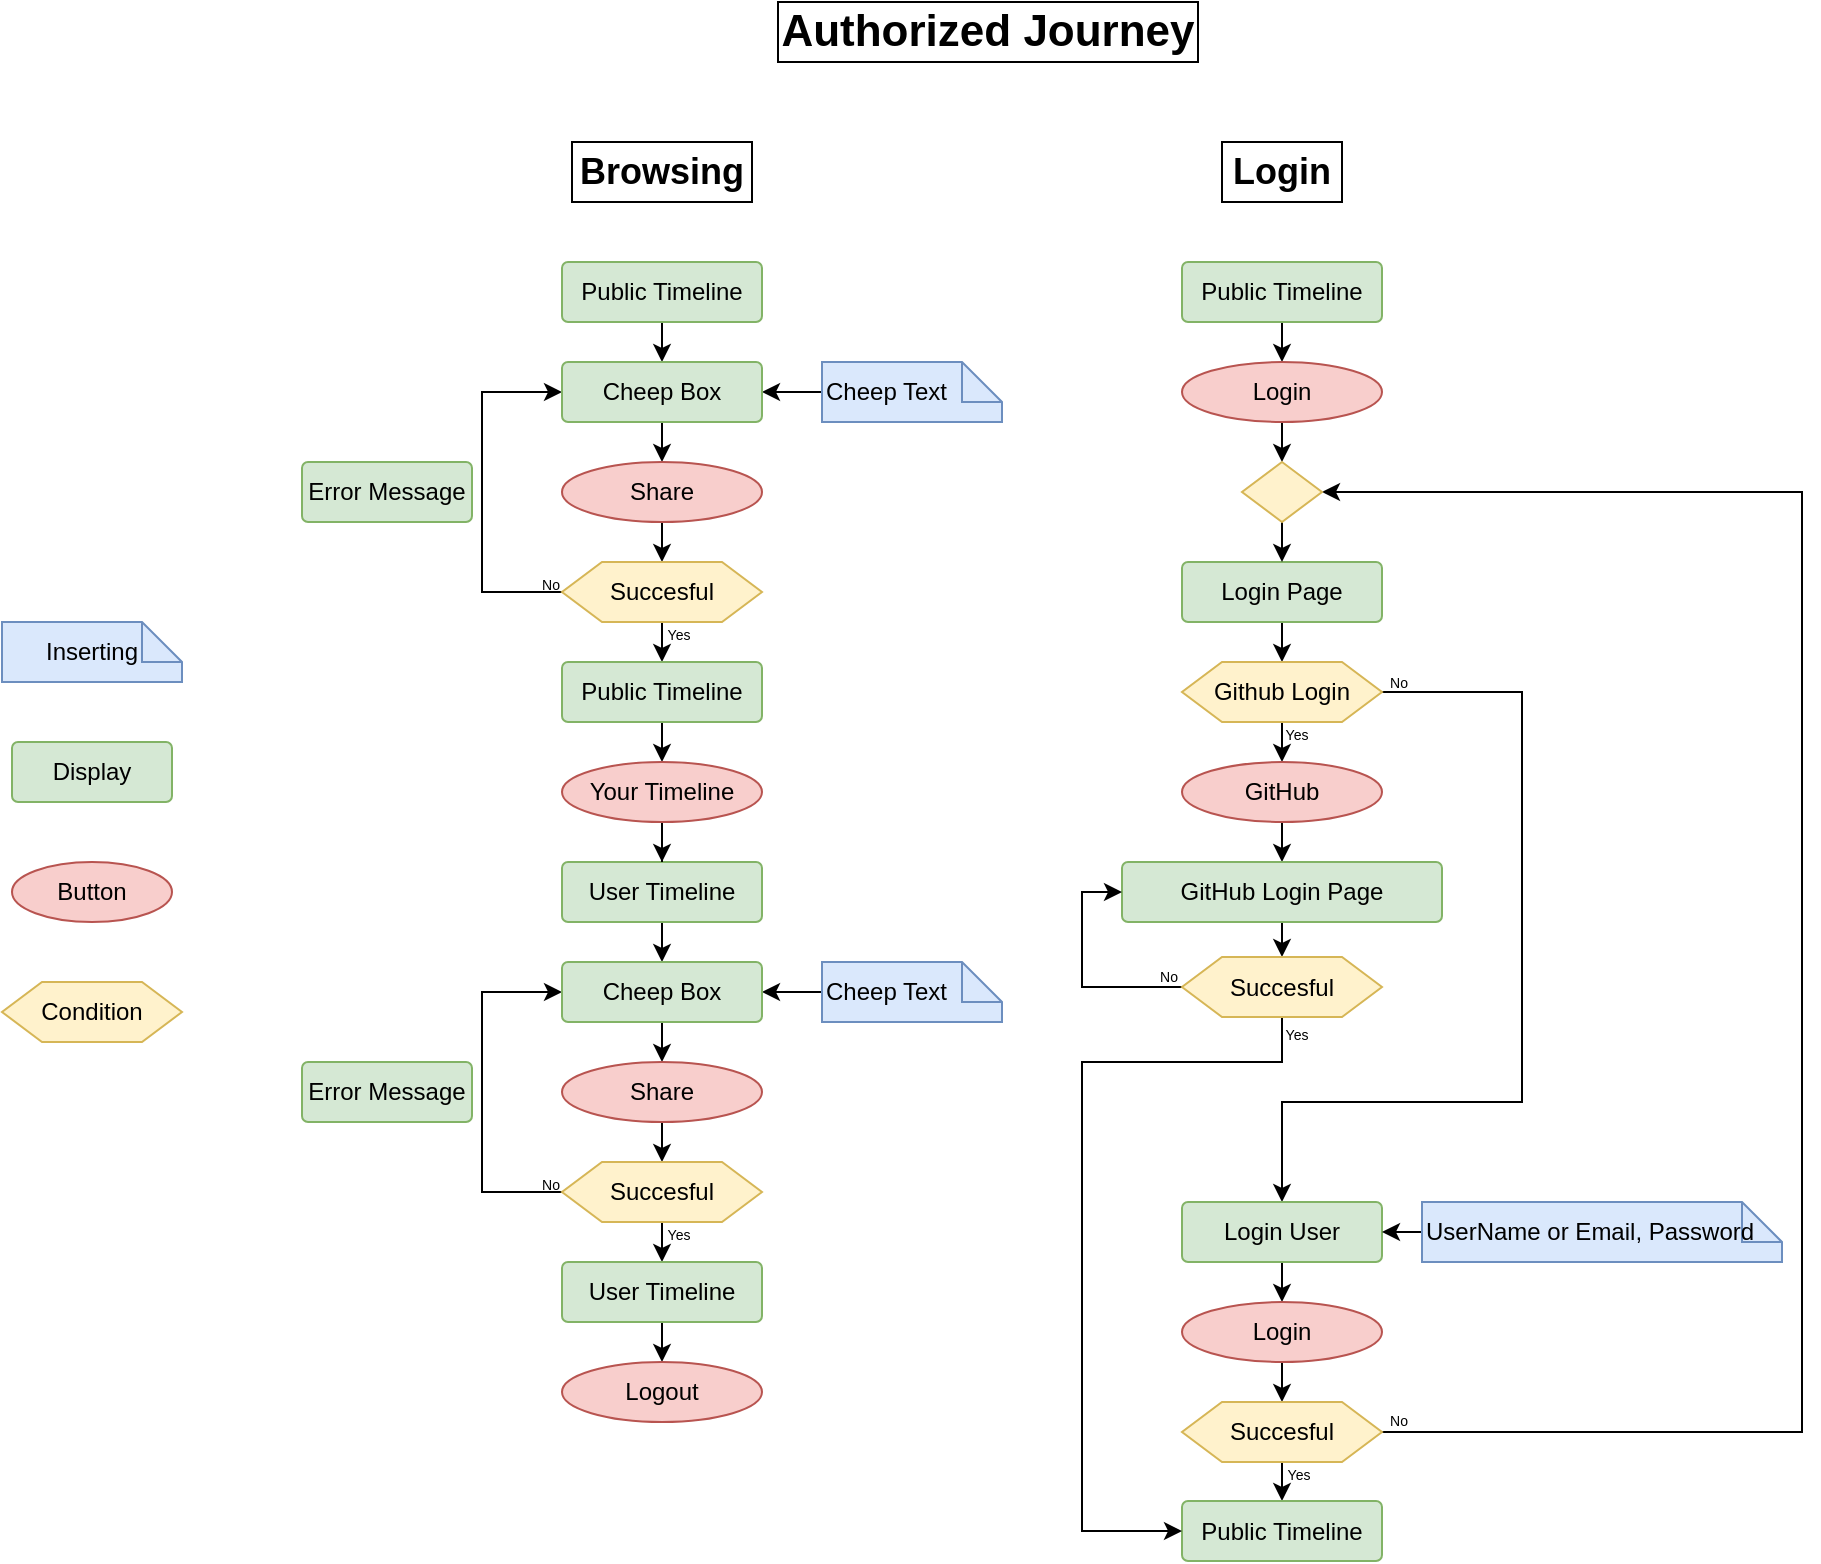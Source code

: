 <mxfile version="25.0.3">
  <diagram name="Side-1" id="wtySHdPiUahqh2xDonqv">
    <mxGraphModel dx="1763" dy="924" grid="0" gridSize="10" guides="1" tooltips="1" connect="1" arrows="1" fold="1" page="0" pageScale="1" pageWidth="827" pageHeight="1169" math="0" shadow="0">
      <root>
        <mxCell id="0" />
        <mxCell id="1" parent="0" />
        <mxCell id="CZTcMMlewTJvzk4eFRu1-1" style="edgeStyle=orthogonalEdgeStyle;rounded=0;orthogonalLoop=1;jettySize=auto;html=1;exitX=0.5;exitY=1;exitDx=0;exitDy=0;entryX=0.5;entryY=0;entryDx=0;entryDy=0;" edge="1" parent="1" source="CZTcMMlewTJvzk4eFRu1-2" target="CZTcMMlewTJvzk4eFRu1-4">
          <mxGeometry relative="1" as="geometry" />
        </mxCell>
        <mxCell id="CZTcMMlewTJvzk4eFRu1-2" value="Public Timeline" style="rounded=1;arcSize=10;whiteSpace=wrap;html=1;align=center;fillColor=#d5e8d4;strokeColor=#82b366;" vertex="1" parent="1">
          <mxGeometry x="480" y="140" width="100" height="30" as="geometry" />
        </mxCell>
        <mxCell id="CZTcMMlewTJvzk4eFRu1-3" style="edgeStyle=orthogonalEdgeStyle;rounded=0;orthogonalLoop=1;jettySize=auto;html=1;exitX=0.5;exitY=1;exitDx=0;exitDy=0;entryX=0.5;entryY=0;entryDx=0;entryDy=0;" edge="1" parent="1" source="CZTcMMlewTJvzk4eFRu1-4" target="CZTcMMlewTJvzk4eFRu1-25">
          <mxGeometry relative="1" as="geometry" />
        </mxCell>
        <mxCell id="CZTcMMlewTJvzk4eFRu1-4" value="Login" style="ellipse;whiteSpace=wrap;html=1;fillColor=#f8cecc;strokeColor=#b85450;" vertex="1" parent="1">
          <mxGeometry x="480" y="190" width="100" height="30" as="geometry" />
        </mxCell>
        <mxCell id="CZTcMMlewTJvzk4eFRu1-5" style="edgeStyle=orthogonalEdgeStyle;rounded=0;orthogonalLoop=1;jettySize=auto;html=1;exitX=0.5;exitY=1;exitDx=0;exitDy=0;entryX=0.5;entryY=0;entryDx=0;entryDy=0;" edge="1" parent="1" source="CZTcMMlewTJvzk4eFRu1-6" target="CZTcMMlewTJvzk4eFRu1-9">
          <mxGeometry relative="1" as="geometry" />
        </mxCell>
        <mxCell id="CZTcMMlewTJvzk4eFRu1-6" value="Login Page" style="rounded=1;arcSize=10;whiteSpace=wrap;html=1;align=center;fillColor=#d5e8d4;strokeColor=#82b366;" vertex="1" parent="1">
          <mxGeometry x="480" y="290" width="100" height="30" as="geometry" />
        </mxCell>
        <mxCell id="CZTcMMlewTJvzk4eFRu1-7" style="edgeStyle=orthogonalEdgeStyle;rounded=0;orthogonalLoop=1;jettySize=auto;html=1;exitX=0.5;exitY=1;exitDx=0;exitDy=0;entryX=0.5;entryY=0;entryDx=0;entryDy=0;" edge="1" parent="1" source="CZTcMMlewTJvzk4eFRu1-9" target="CZTcMMlewTJvzk4eFRu1-11">
          <mxGeometry relative="1" as="geometry" />
        </mxCell>
        <mxCell id="CZTcMMlewTJvzk4eFRu1-8" style="edgeStyle=orthogonalEdgeStyle;rounded=0;orthogonalLoop=1;jettySize=auto;html=1;exitX=1;exitY=0.5;exitDx=0;exitDy=0;entryX=0.5;entryY=0;entryDx=0;entryDy=0;" edge="1" parent="1" source="CZTcMMlewTJvzk4eFRu1-9" target="CZTcMMlewTJvzk4eFRu1-15">
          <mxGeometry relative="1" as="geometry">
            <Array as="points">
              <mxPoint x="650" y="355" />
              <mxPoint x="650" y="560" />
              <mxPoint x="530" y="560" />
            </Array>
          </mxGeometry>
        </mxCell>
        <mxCell id="CZTcMMlewTJvzk4eFRu1-9" value="Github Login" style="shape=hexagon;perimeter=hexagonPerimeter2;whiteSpace=wrap;html=1;fixedSize=1;fillColor=#fff2cc;strokeColor=#d6b656;" vertex="1" parent="1">
          <mxGeometry x="480" y="340" width="100" height="30" as="geometry" />
        </mxCell>
        <mxCell id="CZTcMMlewTJvzk4eFRu1-10" style="edgeStyle=orthogonalEdgeStyle;rounded=0;orthogonalLoop=1;jettySize=auto;html=1;exitX=0.5;exitY=1;exitDx=0;exitDy=0;entryX=0.5;entryY=0;entryDx=0;entryDy=0;" edge="1" parent="1" source="CZTcMMlewTJvzk4eFRu1-11" target="CZTcMMlewTJvzk4eFRu1-13">
          <mxGeometry relative="1" as="geometry" />
        </mxCell>
        <mxCell id="CZTcMMlewTJvzk4eFRu1-11" value="GitHub" style="ellipse;whiteSpace=wrap;html=1;fillColor=#f8cecc;strokeColor=#b85450;" vertex="1" parent="1">
          <mxGeometry x="480" y="390" width="100" height="30" as="geometry" />
        </mxCell>
        <mxCell id="CZTcMMlewTJvzk4eFRu1-12" style="edgeStyle=orthogonalEdgeStyle;rounded=0;orthogonalLoop=1;jettySize=auto;html=1;exitX=0.5;exitY=1;exitDx=0;exitDy=0;entryX=0.5;entryY=0;entryDx=0;entryDy=0;" edge="1" parent="1" source="CZTcMMlewTJvzk4eFRu1-13" target="CZTcMMlewTJvzk4eFRu1-32">
          <mxGeometry relative="1" as="geometry" />
        </mxCell>
        <mxCell id="CZTcMMlewTJvzk4eFRu1-13" value="GitHub Login Page" style="rounded=1;arcSize=10;whiteSpace=wrap;html=1;align=center;fillColor=#d5e8d4;strokeColor=#82b366;" vertex="1" parent="1">
          <mxGeometry x="450" y="440" width="160" height="30" as="geometry" />
        </mxCell>
        <mxCell id="CZTcMMlewTJvzk4eFRu1-14" style="edgeStyle=orthogonalEdgeStyle;rounded=0;orthogonalLoop=1;jettySize=auto;html=1;exitX=0.5;exitY=1;exitDx=0;exitDy=0;entryX=0.5;entryY=0;entryDx=0;entryDy=0;" edge="1" parent="1" source="CZTcMMlewTJvzk4eFRu1-15" target="CZTcMMlewTJvzk4eFRu1-19">
          <mxGeometry relative="1" as="geometry" />
        </mxCell>
        <mxCell id="CZTcMMlewTJvzk4eFRu1-15" value="Login User" style="rounded=1;arcSize=10;whiteSpace=wrap;html=1;align=center;fillColor=#d5e8d4;strokeColor=#82b366;" vertex="1" parent="1">
          <mxGeometry x="480" y="610" width="100" height="30" as="geometry" />
        </mxCell>
        <mxCell id="CZTcMMlewTJvzk4eFRu1-16" style="edgeStyle=orthogonalEdgeStyle;rounded=0;orthogonalLoop=1;jettySize=auto;html=1;exitX=0;exitY=0.5;exitDx=0;exitDy=0;exitPerimeter=0;entryX=1;entryY=0.5;entryDx=0;entryDy=0;" edge="1" parent="1" source="CZTcMMlewTJvzk4eFRu1-17" target="CZTcMMlewTJvzk4eFRu1-15">
          <mxGeometry relative="1" as="geometry" />
        </mxCell>
        <mxCell id="CZTcMMlewTJvzk4eFRu1-17" value="UserName or Email,&amp;nbsp;&lt;span style=&quot;background-color: initial;&quot;&gt;Password&lt;/span&gt;" style="shape=note;size=20;whiteSpace=wrap;html=1;fillColor=#dae8fc;strokeColor=#6c8ebf;align=left;" vertex="1" parent="1">
          <mxGeometry x="600" y="610" width="180" height="30" as="geometry" />
        </mxCell>
        <mxCell id="CZTcMMlewTJvzk4eFRu1-18" style="edgeStyle=orthogonalEdgeStyle;rounded=0;orthogonalLoop=1;jettySize=auto;html=1;exitX=0.5;exitY=1;exitDx=0;exitDy=0;entryX=0.5;entryY=0;entryDx=0;entryDy=0;" edge="1" parent="1" source="CZTcMMlewTJvzk4eFRu1-19" target="CZTcMMlewTJvzk4eFRu1-22">
          <mxGeometry relative="1" as="geometry" />
        </mxCell>
        <mxCell id="CZTcMMlewTJvzk4eFRu1-19" value="Login" style="ellipse;whiteSpace=wrap;html=1;fillColor=#f8cecc;strokeColor=#b85450;" vertex="1" parent="1">
          <mxGeometry x="480" y="660" width="100" height="30" as="geometry" />
        </mxCell>
        <mxCell id="CZTcMMlewTJvzk4eFRu1-20" style="edgeStyle=orthogonalEdgeStyle;rounded=0;orthogonalLoop=1;jettySize=auto;html=1;exitX=0.5;exitY=1;exitDx=0;exitDy=0;entryX=0.5;entryY=0;entryDx=0;entryDy=0;" edge="1" parent="1" source="CZTcMMlewTJvzk4eFRu1-22" target="CZTcMMlewTJvzk4eFRu1-23">
          <mxGeometry relative="1" as="geometry" />
        </mxCell>
        <mxCell id="CZTcMMlewTJvzk4eFRu1-21" style="edgeStyle=orthogonalEdgeStyle;rounded=0;orthogonalLoop=1;jettySize=auto;html=1;exitX=1;exitY=0.5;exitDx=0;exitDy=0;entryX=1;entryY=0.5;entryDx=0;entryDy=0;" edge="1" parent="1" source="CZTcMMlewTJvzk4eFRu1-22" target="CZTcMMlewTJvzk4eFRu1-25">
          <mxGeometry relative="1" as="geometry">
            <Array as="points">
              <mxPoint x="790" y="725" />
              <mxPoint x="790" y="255" />
            </Array>
          </mxGeometry>
        </mxCell>
        <mxCell id="CZTcMMlewTJvzk4eFRu1-22" value="Succesful" style="shape=hexagon;perimeter=hexagonPerimeter2;whiteSpace=wrap;html=1;fixedSize=1;fillColor=#fff2cc;strokeColor=#d6b656;" vertex="1" parent="1">
          <mxGeometry x="480" y="710" width="100" height="30" as="geometry" />
        </mxCell>
        <mxCell id="CZTcMMlewTJvzk4eFRu1-23" value="Public Timeline" style="rounded=1;arcSize=10;whiteSpace=wrap;html=1;align=center;fillColor=#d5e8d4;strokeColor=#82b366;" vertex="1" parent="1">
          <mxGeometry x="480" y="759.5" width="100" height="30" as="geometry" />
        </mxCell>
        <mxCell id="CZTcMMlewTJvzk4eFRu1-24" style="edgeStyle=orthogonalEdgeStyle;rounded=0;orthogonalLoop=1;jettySize=auto;html=1;exitX=0.5;exitY=1;exitDx=0;exitDy=0;entryX=0.5;entryY=0;entryDx=0;entryDy=0;" edge="1" parent="1" source="CZTcMMlewTJvzk4eFRu1-25" target="CZTcMMlewTJvzk4eFRu1-6">
          <mxGeometry relative="1" as="geometry" />
        </mxCell>
        <mxCell id="CZTcMMlewTJvzk4eFRu1-25" value="" style="shape=hexagon;perimeter=hexagonPerimeter2;whiteSpace=wrap;html=1;fixedSize=1;fillColor=#fff2cc;strokeColor=#d6b656;size=40;" vertex="1" parent="1">
          <mxGeometry x="510" y="240" width="40" height="30" as="geometry" />
        </mxCell>
        <mxCell id="CZTcMMlewTJvzk4eFRu1-26" value="&lt;font style=&quot;font-size: 7px;&quot;&gt;Yes&lt;/font&gt;" style="text;html=1;align=center;verticalAlign=middle;resizable=0;points=[];autosize=1;strokeColor=none;fillColor=none;" vertex="1" parent="1">
          <mxGeometry x="522" y="360" width="30" height="30" as="geometry" />
        </mxCell>
        <mxCell id="CZTcMMlewTJvzk4eFRu1-27" value="&lt;font style=&quot;font-size: 7px;&quot;&gt;Yes&lt;/font&gt;" style="text;html=1;align=center;verticalAlign=middle;resizable=0;points=[];autosize=1;strokeColor=none;fillColor=none;" vertex="1" parent="1">
          <mxGeometry x="523" y="729.5" width="30" height="30" as="geometry" />
        </mxCell>
        <mxCell id="CZTcMMlewTJvzk4eFRu1-28" value="&lt;font style=&quot;font-size: 7px;&quot;&gt;No&lt;/font&gt;" style="text;html=1;align=center;verticalAlign=middle;resizable=0;points=[];autosize=1;strokeColor=none;fillColor=none;" vertex="1" parent="1">
          <mxGeometry x="573" y="702.5" width="30" height="30" as="geometry" />
        </mxCell>
        <mxCell id="CZTcMMlewTJvzk4eFRu1-29" value="&lt;font style=&quot;font-size: 7px;&quot;&gt;No&lt;/font&gt;" style="text;html=1;align=center;verticalAlign=middle;resizable=0;points=[];autosize=1;strokeColor=none;fillColor=none;" vertex="1" parent="1">
          <mxGeometry x="573" y="334" width="30" height="30" as="geometry" />
        </mxCell>
        <mxCell id="CZTcMMlewTJvzk4eFRu1-30" style="edgeStyle=orthogonalEdgeStyle;rounded=0;orthogonalLoop=1;jettySize=auto;html=1;exitX=0.5;exitY=1;exitDx=0;exitDy=0;entryX=0;entryY=0.5;entryDx=0;entryDy=0;" edge="1" parent="1" source="CZTcMMlewTJvzk4eFRu1-32" target="CZTcMMlewTJvzk4eFRu1-23">
          <mxGeometry relative="1" as="geometry">
            <mxPoint x="530" y="537.5" as="targetPoint" />
            <Array as="points">
              <mxPoint x="530" y="540" />
              <mxPoint x="430" y="540" />
              <mxPoint x="430" y="775" />
            </Array>
          </mxGeometry>
        </mxCell>
        <mxCell id="CZTcMMlewTJvzk4eFRu1-31" style="edgeStyle=orthogonalEdgeStyle;rounded=0;orthogonalLoop=1;jettySize=auto;html=1;exitX=0;exitY=0.5;exitDx=0;exitDy=0;entryX=0;entryY=0.5;entryDx=0;entryDy=0;" edge="1" parent="1" source="CZTcMMlewTJvzk4eFRu1-32" target="CZTcMMlewTJvzk4eFRu1-13">
          <mxGeometry relative="1" as="geometry" />
        </mxCell>
        <mxCell id="CZTcMMlewTJvzk4eFRu1-32" value="Succesful" style="shape=hexagon;perimeter=hexagonPerimeter2;whiteSpace=wrap;html=1;fixedSize=1;fillColor=#fff2cc;strokeColor=#d6b656;" vertex="1" parent="1">
          <mxGeometry x="480" y="487.5" width="100" height="30" as="geometry" />
        </mxCell>
        <mxCell id="CZTcMMlewTJvzk4eFRu1-33" value="&lt;font style=&quot;font-size: 7px;&quot;&gt;Yes&lt;/font&gt;" style="text;html=1;align=center;verticalAlign=middle;resizable=0;points=[];autosize=1;strokeColor=none;fillColor=none;" vertex="1" parent="1">
          <mxGeometry x="522" y="510" width="30" height="30" as="geometry" />
        </mxCell>
        <mxCell id="CZTcMMlewTJvzk4eFRu1-34" value="&lt;font style=&quot;font-size: 7px;&quot;&gt;No&lt;/font&gt;" style="text;html=1;align=center;verticalAlign=middle;resizable=0;points=[];autosize=1;strokeColor=none;fillColor=none;" vertex="1" parent="1">
          <mxGeometry x="458" y="481" width="30" height="30" as="geometry" />
        </mxCell>
        <mxCell id="CZTcMMlewTJvzk4eFRu1-35" style="edgeStyle=orthogonalEdgeStyle;rounded=0;orthogonalLoop=1;jettySize=auto;html=1;exitX=0.5;exitY=1;exitDx=0;exitDy=0;entryX=0.5;entryY=0;entryDx=0;entryDy=0;" edge="1" parent="1" source="CZTcMMlewTJvzk4eFRu1-36">
          <mxGeometry relative="1" as="geometry">
            <mxPoint x="220" y="190" as="targetPoint" />
          </mxGeometry>
        </mxCell>
        <mxCell id="CZTcMMlewTJvzk4eFRu1-36" value="Public Timeline" style="rounded=1;arcSize=10;whiteSpace=wrap;html=1;align=center;fillColor=#d5e8d4;strokeColor=#82b366;" vertex="1" parent="1">
          <mxGeometry x="170" y="140" width="100" height="30" as="geometry" />
        </mxCell>
        <mxCell id="CZTcMMlewTJvzk4eFRu1-37" style="edgeStyle=orthogonalEdgeStyle;rounded=0;orthogonalLoop=1;jettySize=auto;html=1;exitX=0.5;exitY=1;exitDx=0;exitDy=0;entryX=0.5;entryY=0;entryDx=0;entryDy=0;" edge="1" parent="1">
          <mxGeometry relative="1" as="geometry">
            <mxPoint x="220" y="220" as="sourcePoint" />
            <mxPoint x="220" y="240" as="targetPoint" />
          </mxGeometry>
        </mxCell>
        <mxCell id="CZTcMMlewTJvzk4eFRu1-38" style="edgeStyle=orthogonalEdgeStyle;rounded=0;orthogonalLoop=1;jettySize=auto;html=1;exitX=0.5;exitY=1;exitDx=0;exitDy=0;entryX=0.5;entryY=0;entryDx=0;entryDy=0;" edge="1" parent="1">
          <mxGeometry relative="1" as="geometry">
            <mxPoint x="220" y="320" as="sourcePoint" />
            <mxPoint x="220" y="340" as="targetPoint" />
          </mxGeometry>
        </mxCell>
        <mxCell id="CZTcMMlewTJvzk4eFRu1-39" style="edgeStyle=orthogonalEdgeStyle;rounded=0;orthogonalLoop=1;jettySize=auto;html=1;exitX=0;exitY=0.5;exitDx=0;exitDy=0;entryX=0;entryY=0.5;entryDx=0;entryDy=0;" edge="1" parent="1" source="CZTcMMlewTJvzk4eFRu1-47" target="CZTcMMlewTJvzk4eFRu1-45">
          <mxGeometry relative="1" as="geometry">
            <Array as="points">
              <mxPoint x="130" y="305" />
              <mxPoint x="130" y="205" />
            </Array>
            <mxPoint x="330" y="260" as="targetPoint" />
          </mxGeometry>
        </mxCell>
        <mxCell id="CZTcMMlewTJvzk4eFRu1-40" style="edgeStyle=orthogonalEdgeStyle;rounded=0;orthogonalLoop=1;jettySize=auto;html=1;exitX=0;exitY=0.5;exitDx=0;exitDy=0;exitPerimeter=0;entryX=1;entryY=0.5;entryDx=0;entryDy=0;" edge="1" parent="1" source="CZTcMMlewTJvzk4eFRu1-41" target="CZTcMMlewTJvzk4eFRu1-45">
          <mxGeometry relative="1" as="geometry" />
        </mxCell>
        <mxCell id="CZTcMMlewTJvzk4eFRu1-41" value="Cheep Text" style="shape=note;size=20;whiteSpace=wrap;html=1;fillColor=#dae8fc;strokeColor=#6c8ebf;align=left;" vertex="1" parent="1">
          <mxGeometry x="300" y="190" width="90" height="30" as="geometry" />
        </mxCell>
        <mxCell id="CZTcMMlewTJvzk4eFRu1-42" style="edgeStyle=orthogonalEdgeStyle;rounded=0;orthogonalLoop=1;jettySize=auto;html=1;exitX=0.5;exitY=1;exitDx=0;exitDy=0;entryX=0.5;entryY=0;entryDx=0;entryDy=0;" edge="1" parent="1">
          <mxGeometry relative="1" as="geometry">
            <mxPoint x="220" y="270" as="sourcePoint" />
            <mxPoint x="220" y="290" as="targetPoint" />
          </mxGeometry>
        </mxCell>
        <mxCell id="CZTcMMlewTJvzk4eFRu1-43" value="&lt;font style=&quot;font-size: 7px;&quot;&gt;Yes&lt;/font&gt;" style="text;html=1;align=center;verticalAlign=middle;resizable=0;points=[];autosize=1;strokeColor=none;fillColor=none;" vertex="1" parent="1">
          <mxGeometry x="213" y="310" width="30" height="30" as="geometry" />
        </mxCell>
        <mxCell id="CZTcMMlewTJvzk4eFRu1-44" value="&lt;font style=&quot;font-size: 7px;&quot;&gt;No&lt;/font&gt;" style="text;html=1;align=center;verticalAlign=middle;resizable=0;points=[];autosize=1;strokeColor=none;fillColor=none;" vertex="1" parent="1">
          <mxGeometry x="149" y="285" width="30" height="30" as="geometry" />
        </mxCell>
        <mxCell id="CZTcMMlewTJvzk4eFRu1-45" value="Cheep Box" style="rounded=1;arcSize=10;whiteSpace=wrap;html=1;align=center;fillColor=#d5e8d4;strokeColor=#82b366;" vertex="1" parent="1">
          <mxGeometry x="170" y="190" width="100" height="30" as="geometry" />
        </mxCell>
        <mxCell id="CZTcMMlewTJvzk4eFRu1-46" value="Share" style="ellipse;whiteSpace=wrap;html=1;fillColor=#f8cecc;strokeColor=#b85450;" vertex="1" parent="1">
          <mxGeometry x="170" y="240" width="100" height="30" as="geometry" />
        </mxCell>
        <mxCell id="CZTcMMlewTJvzk4eFRu1-47" value="Succesful" style="shape=hexagon;perimeter=hexagonPerimeter2;whiteSpace=wrap;html=1;fixedSize=1;fillColor=#fff2cc;strokeColor=#d6b656;" vertex="1" parent="1">
          <mxGeometry x="170" y="290" width="100" height="30" as="geometry" />
        </mxCell>
        <mxCell id="CZTcMMlewTJvzk4eFRu1-48" style="edgeStyle=orthogonalEdgeStyle;rounded=0;orthogonalLoop=1;jettySize=auto;html=1;exitX=0.5;exitY=1;exitDx=0;exitDy=0;entryX=0.5;entryY=0;entryDx=0;entryDy=0;" edge="1" parent="1" source="CZTcMMlewTJvzk4eFRu1-49" target="CZTcMMlewTJvzk4eFRu1-68">
          <mxGeometry relative="1" as="geometry" />
        </mxCell>
        <mxCell id="CZTcMMlewTJvzk4eFRu1-49" value="Public Timeline" style="rounded=1;arcSize=10;whiteSpace=wrap;html=1;align=center;fillColor=#d5e8d4;strokeColor=#82b366;" vertex="1" parent="1">
          <mxGeometry x="170" y="340" width="100" height="30" as="geometry" />
        </mxCell>
        <mxCell id="CZTcMMlewTJvzk4eFRu1-50" value="Error Message" style="rounded=1;arcSize=10;whiteSpace=wrap;html=1;align=center;fillColor=#d5e8d4;strokeColor=#82b366;" vertex="1" parent="1">
          <mxGeometry x="40" y="240" width="85" height="30" as="geometry" />
        </mxCell>
        <mxCell id="CZTcMMlewTJvzk4eFRu1-51" style="edgeStyle=orthogonalEdgeStyle;rounded=0;orthogonalLoop=1;jettySize=auto;html=1;exitX=0.5;exitY=1;exitDx=0;exitDy=0;entryX=0.5;entryY=0;entryDx=0;entryDy=0;" edge="1" parent="1" source="CZTcMMlewTJvzk4eFRu1-52">
          <mxGeometry relative="1" as="geometry">
            <mxPoint x="220" y="490" as="targetPoint" />
          </mxGeometry>
        </mxCell>
        <mxCell id="CZTcMMlewTJvzk4eFRu1-52" value="User Timeline" style="rounded=1;arcSize=10;whiteSpace=wrap;html=1;align=center;fillColor=#d5e8d4;strokeColor=#82b366;" vertex="1" parent="1">
          <mxGeometry x="170" y="440" width="100" height="30" as="geometry" />
        </mxCell>
        <mxCell id="CZTcMMlewTJvzk4eFRu1-53" style="edgeStyle=orthogonalEdgeStyle;rounded=0;orthogonalLoop=1;jettySize=auto;html=1;exitX=0.5;exitY=1;exitDx=0;exitDy=0;entryX=0.5;entryY=0;entryDx=0;entryDy=0;" edge="1" parent="1">
          <mxGeometry relative="1" as="geometry">
            <mxPoint x="220" y="520" as="sourcePoint" />
            <mxPoint x="220" y="540" as="targetPoint" />
          </mxGeometry>
        </mxCell>
        <mxCell id="CZTcMMlewTJvzk4eFRu1-54" style="edgeStyle=orthogonalEdgeStyle;rounded=0;orthogonalLoop=1;jettySize=auto;html=1;exitX=0.5;exitY=1;exitDx=0;exitDy=0;entryX=0.5;entryY=0;entryDx=0;entryDy=0;" edge="1" parent="1">
          <mxGeometry relative="1" as="geometry">
            <mxPoint x="220" y="620" as="sourcePoint" />
            <mxPoint x="220" y="640" as="targetPoint" />
          </mxGeometry>
        </mxCell>
        <mxCell id="CZTcMMlewTJvzk4eFRu1-55" style="edgeStyle=orthogonalEdgeStyle;rounded=0;orthogonalLoop=1;jettySize=auto;html=1;exitX=0;exitY=0.5;exitDx=0;exitDy=0;entryX=0;entryY=0.5;entryDx=0;entryDy=0;" edge="1" parent="1" source="CZTcMMlewTJvzk4eFRu1-63" target="CZTcMMlewTJvzk4eFRu1-61">
          <mxGeometry relative="1" as="geometry">
            <Array as="points">
              <mxPoint x="130" y="605" />
              <mxPoint x="130" y="505" />
            </Array>
            <mxPoint x="330" y="560" as="targetPoint" />
          </mxGeometry>
        </mxCell>
        <mxCell id="CZTcMMlewTJvzk4eFRu1-56" style="edgeStyle=orthogonalEdgeStyle;rounded=0;orthogonalLoop=1;jettySize=auto;html=1;exitX=0;exitY=0.5;exitDx=0;exitDy=0;exitPerimeter=0;entryX=1;entryY=0.5;entryDx=0;entryDy=0;" edge="1" parent="1" source="CZTcMMlewTJvzk4eFRu1-57" target="CZTcMMlewTJvzk4eFRu1-61">
          <mxGeometry relative="1" as="geometry" />
        </mxCell>
        <mxCell id="CZTcMMlewTJvzk4eFRu1-57" value="Cheep Text" style="shape=note;size=20;whiteSpace=wrap;html=1;fillColor=#dae8fc;strokeColor=#6c8ebf;align=left;" vertex="1" parent="1">
          <mxGeometry x="300" y="490" width="90" height="30" as="geometry" />
        </mxCell>
        <mxCell id="CZTcMMlewTJvzk4eFRu1-58" style="edgeStyle=orthogonalEdgeStyle;rounded=0;orthogonalLoop=1;jettySize=auto;html=1;exitX=0.5;exitY=1;exitDx=0;exitDy=0;entryX=0.5;entryY=0;entryDx=0;entryDy=0;" edge="1" parent="1">
          <mxGeometry relative="1" as="geometry">
            <mxPoint x="220" y="570" as="sourcePoint" />
            <mxPoint x="220" y="590" as="targetPoint" />
          </mxGeometry>
        </mxCell>
        <mxCell id="CZTcMMlewTJvzk4eFRu1-59" value="&lt;font style=&quot;font-size: 7px;&quot;&gt;Yes&lt;/font&gt;" style="text;html=1;align=center;verticalAlign=middle;resizable=0;points=[];autosize=1;strokeColor=none;fillColor=none;" vertex="1" parent="1">
          <mxGeometry x="213" y="610" width="30" height="30" as="geometry" />
        </mxCell>
        <mxCell id="CZTcMMlewTJvzk4eFRu1-60" value="&lt;font style=&quot;font-size: 7px;&quot;&gt;No&lt;/font&gt;" style="text;html=1;align=center;verticalAlign=middle;resizable=0;points=[];autosize=1;strokeColor=none;fillColor=none;" vertex="1" parent="1">
          <mxGeometry x="149" y="585" width="30" height="30" as="geometry" />
        </mxCell>
        <mxCell id="CZTcMMlewTJvzk4eFRu1-61" value="Cheep Box" style="rounded=1;arcSize=10;whiteSpace=wrap;html=1;align=center;fillColor=#d5e8d4;strokeColor=#82b366;" vertex="1" parent="1">
          <mxGeometry x="170" y="490" width="100" height="30" as="geometry" />
        </mxCell>
        <mxCell id="CZTcMMlewTJvzk4eFRu1-62" value="Share" style="ellipse;whiteSpace=wrap;html=1;fillColor=#f8cecc;strokeColor=#b85450;" vertex="1" parent="1">
          <mxGeometry x="170" y="540" width="100" height="30" as="geometry" />
        </mxCell>
        <mxCell id="CZTcMMlewTJvzk4eFRu1-63" value="Succesful" style="shape=hexagon;perimeter=hexagonPerimeter2;whiteSpace=wrap;html=1;fixedSize=1;fillColor=#fff2cc;strokeColor=#d6b656;" vertex="1" parent="1">
          <mxGeometry x="170" y="590" width="100" height="30" as="geometry" />
        </mxCell>
        <mxCell id="CZTcMMlewTJvzk4eFRu1-64" style="edgeStyle=orthogonalEdgeStyle;rounded=0;orthogonalLoop=1;jettySize=auto;html=1;exitX=0.5;exitY=1;exitDx=0;exitDy=0;entryX=0.5;entryY=0;entryDx=0;entryDy=0;" edge="1" parent="1" source="CZTcMMlewTJvzk4eFRu1-65" target="CZTcMMlewTJvzk4eFRu1-69">
          <mxGeometry relative="1" as="geometry" />
        </mxCell>
        <mxCell id="CZTcMMlewTJvzk4eFRu1-65" value="User Timeline" style="rounded=1;arcSize=10;whiteSpace=wrap;html=1;align=center;fillColor=#d5e8d4;strokeColor=#82b366;" vertex="1" parent="1">
          <mxGeometry x="170" y="640" width="100" height="30" as="geometry" />
        </mxCell>
        <mxCell id="CZTcMMlewTJvzk4eFRu1-66" value="Error Message" style="rounded=1;arcSize=10;whiteSpace=wrap;html=1;align=center;fillColor=#d5e8d4;strokeColor=#82b366;" vertex="1" parent="1">
          <mxGeometry x="40" y="540" width="85" height="30" as="geometry" />
        </mxCell>
        <mxCell id="CZTcMMlewTJvzk4eFRu1-67" style="edgeStyle=orthogonalEdgeStyle;rounded=0;orthogonalLoop=1;jettySize=auto;html=1;exitX=0.5;exitY=1;exitDx=0;exitDy=0;" edge="1" parent="1" source="CZTcMMlewTJvzk4eFRu1-68" target="CZTcMMlewTJvzk4eFRu1-52">
          <mxGeometry relative="1" as="geometry" />
        </mxCell>
        <mxCell id="CZTcMMlewTJvzk4eFRu1-68" value="Your Timeline" style="ellipse;whiteSpace=wrap;html=1;fillColor=#f8cecc;strokeColor=#b85450;" vertex="1" parent="1">
          <mxGeometry x="170" y="390" width="100" height="30" as="geometry" />
        </mxCell>
        <mxCell id="CZTcMMlewTJvzk4eFRu1-69" value="Logout" style="ellipse;whiteSpace=wrap;html=1;fillColor=#f8cecc;strokeColor=#b85450;" vertex="1" parent="1">
          <mxGeometry x="170" y="690" width="100" height="30" as="geometry" />
        </mxCell>
        <mxCell id="CZTcMMlewTJvzk4eFRu1-70" value="Inserting" style="shape=note;size=20;whiteSpace=wrap;html=1;fillColor=#dae8fc;strokeColor=#6c8ebf;" vertex="1" parent="1">
          <mxGeometry x="-110" y="320" width="90" height="30" as="geometry" />
        </mxCell>
        <mxCell id="CZTcMMlewTJvzk4eFRu1-71" value="Display" style="rounded=1;arcSize=10;whiteSpace=wrap;html=1;align=center;fillColor=#d5e8d4;strokeColor=#82b366;" vertex="1" parent="1">
          <mxGeometry x="-105" y="380" width="80" height="30" as="geometry" />
        </mxCell>
        <mxCell id="CZTcMMlewTJvzk4eFRu1-72" value="Condition" style="shape=hexagon;perimeter=hexagonPerimeter2;whiteSpace=wrap;html=1;fixedSize=1;fillColor=#fff2cc;strokeColor=#d6b656;" vertex="1" parent="1">
          <mxGeometry x="-110" y="500" width="90" height="30" as="geometry" />
        </mxCell>
        <mxCell id="CZTcMMlewTJvzk4eFRu1-73" value="Button" style="ellipse;whiteSpace=wrap;html=1;fillColor=#f8cecc;strokeColor=#b85450;" vertex="1" parent="1">
          <mxGeometry x="-105" y="440" width="80" height="30" as="geometry" />
        </mxCell>
        <mxCell id="CZTcMMlewTJvzk4eFRu1-74" value="&lt;font style=&quot;font-size: 18px;&quot;&gt;&lt;b&gt;Browsing&lt;/b&gt;&lt;/font&gt;" style="text;html=1;align=center;verticalAlign=middle;whiteSpace=wrap;rounded=0;strokeColor=default;" vertex="1" parent="1">
          <mxGeometry x="175" y="80" width="90" height="30" as="geometry" />
        </mxCell>
        <mxCell id="CZTcMMlewTJvzk4eFRu1-75" value="&lt;font style=&quot;font-size: 18px;&quot;&gt;&lt;b&gt;Login&lt;/b&gt;&lt;/font&gt;" style="text;html=1;align=center;verticalAlign=middle;whiteSpace=wrap;rounded=0;strokeColor=default;" vertex="1" parent="1">
          <mxGeometry x="500" y="80" width="60" height="30" as="geometry" />
        </mxCell>
        <mxCell id="CZTcMMlewTJvzk4eFRu1-76" value="&lt;font style=&quot;font-size: 22px;&quot;&gt;&lt;b&gt;Authorized Journey&lt;/b&gt;&lt;/font&gt;" style="text;html=1;align=center;verticalAlign=middle;whiteSpace=wrap;rounded=0;strokeColor=default;" vertex="1" parent="1">
          <mxGeometry x="278" y="10" width="210" height="30" as="geometry" />
        </mxCell>
      </root>
    </mxGraphModel>
  </diagram>
</mxfile>
